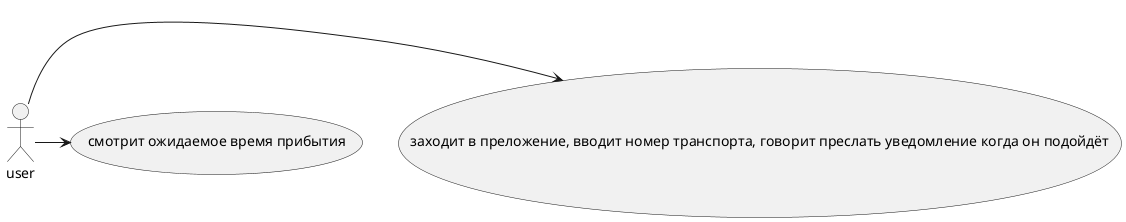 @startuml

actor user
(заходит в преложение, вводит номер транспорта, говорит преслать уведомление когда он подойдёт) as (ac1)
(смотрит ожидаемое время прибытия) as (ac2)
user -> ac1
user -> ac2

@enduml